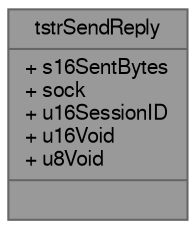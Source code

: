 digraph "tstrSendReply"
{
 // LATEX_PDF_SIZE
  bgcolor="transparent";
  edge [fontname=FreeSans,fontsize=10,labelfontname=FreeSans,labelfontsize=10];
  node [fontname=FreeSans,fontsize=10,shape=box,height=0.2,width=0.4];
  Node1 [shape=record,label="{tstrSendReply\n|+ s16SentBytes\l+ sock\l+ u16SessionID\l+ u16Void\l+ u8Void\l|}",height=0.2,width=0.4,color="gray40", fillcolor="grey60", style="filled", fontcolor="black",tooltip="Send Reply, contains socket number and number of sent bytes."];
}
